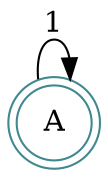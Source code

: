 digraph finite_state_machine {
	rankdir=LR size="8,5"
	node [shape=doublecircle]
	A
	node [shape=circle]
	A [color="#3F888F"]
	A -> A [label=1]
}
